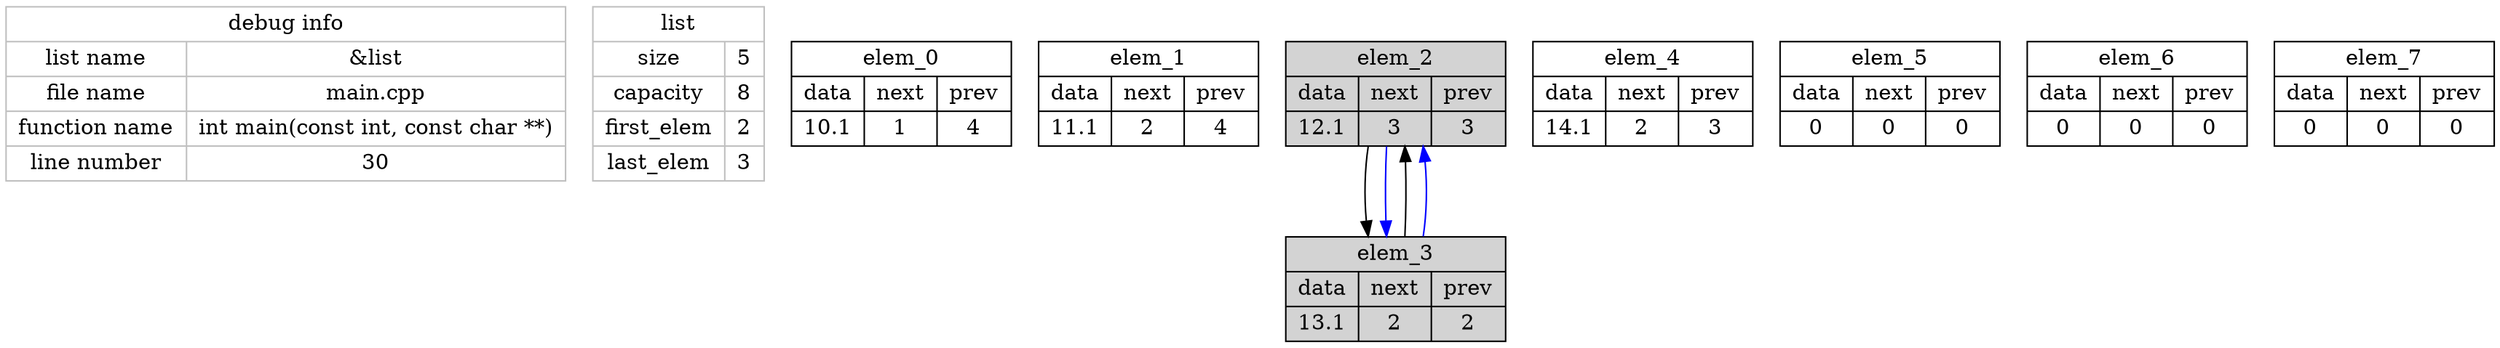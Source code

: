 digraph G {
debug_info [
shape=record,
label="{debug info | { {list name | file name | function name | line number} | {&list | main.cpp | int main(const int, const char **) | 30} }}",
fillcolor=white,
color=grey,
style="filled",
];
list [
shape=record,
label="{list | { {size | capacity | first_elem | last_elem} | {5 | 8 | 2 | 3} }}",
fillcolor=white,
color=grey,
style="filled",
];
elem_0 [
  shape=record,
  label="{elem_0 | {{data | 10.1} | {next | 1} | {prev | 4}}}",
  fillcolor=white,
  color=black,
  style="filled"
];
elem_1 [
  shape=record,
  label="{elem_1 | {{data | 11.1} | {next | 2} | {prev | 4}}}",
  fillcolor=white,
  color=black,
  style="filled"
];
elem_2 [
  shape=record,
  label="{elem_2 | {{data | 12.1} | {next | 3} | {prev | 3}}}",
  fillcolor=white,
  color=black,
  style="filled"
];
elem_3 [
  shape=record,
  label="{elem_3 | {{data | 13.1} | {next | 2} | {prev | 2}}}",
  fillcolor=white,
  color=black,
  style="filled"
];
elem_4 [
  shape=record,
  label="{elem_4 | {{data | 14.1} | {next | 2} | {prev | 3}}}",
  fillcolor=white,
  color=black,
  style="filled"
];
elem_5 [
  shape=record,
  label="{elem_5 | {{data | 0} | {next | 0} | {prev | 0}}}",
  fillcolor=white,
  color=black,
  style="filled"
];
elem_6 [
  shape=record,
  label="{elem_6 | {{data | 0} | {next | 0} | {prev | 0}}}",
  fillcolor=white,
  color=black,
  style="filled"
];
elem_7 [
  shape=record,
  label="{elem_7 | {{data | 0} | {next | 0} | {prev | 0}}}",
  fillcolor=white,
  color=black,
  style="filled"
];

elem_2 -> elem_3 [color=black, line=stigh];
elem_2 -> elem_3 [color=blue];
elem_2 [fillcolor=lightgrey];

elem_3 -> elem_2 [color=black, line=stigh];
elem_3 -> elem_2 [color=blue];
elem_3 [fillcolor=lightgrey];

}
